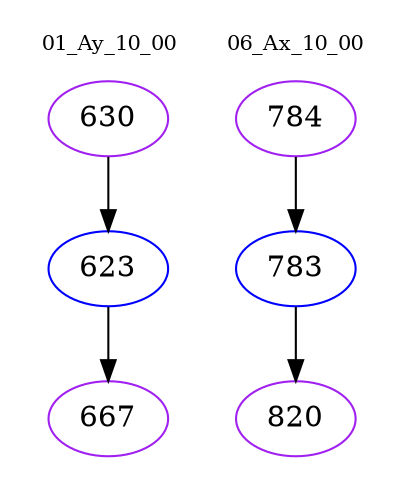 digraph{
subgraph cluster_0 {
color = white
label = "01_Ay_10_00";
fontsize=10;
T0_630 [label="630", color="purple"]
T0_630 -> T0_623 [color="black"]
T0_623 [label="623", color="blue"]
T0_623 -> T0_667 [color="black"]
T0_667 [label="667", color="purple"]
}
subgraph cluster_1 {
color = white
label = "06_Ax_10_00";
fontsize=10;
T1_784 [label="784", color="purple"]
T1_784 -> T1_783 [color="black"]
T1_783 [label="783", color="blue"]
T1_783 -> T1_820 [color="black"]
T1_820 [label="820", color="purple"]
}
}
